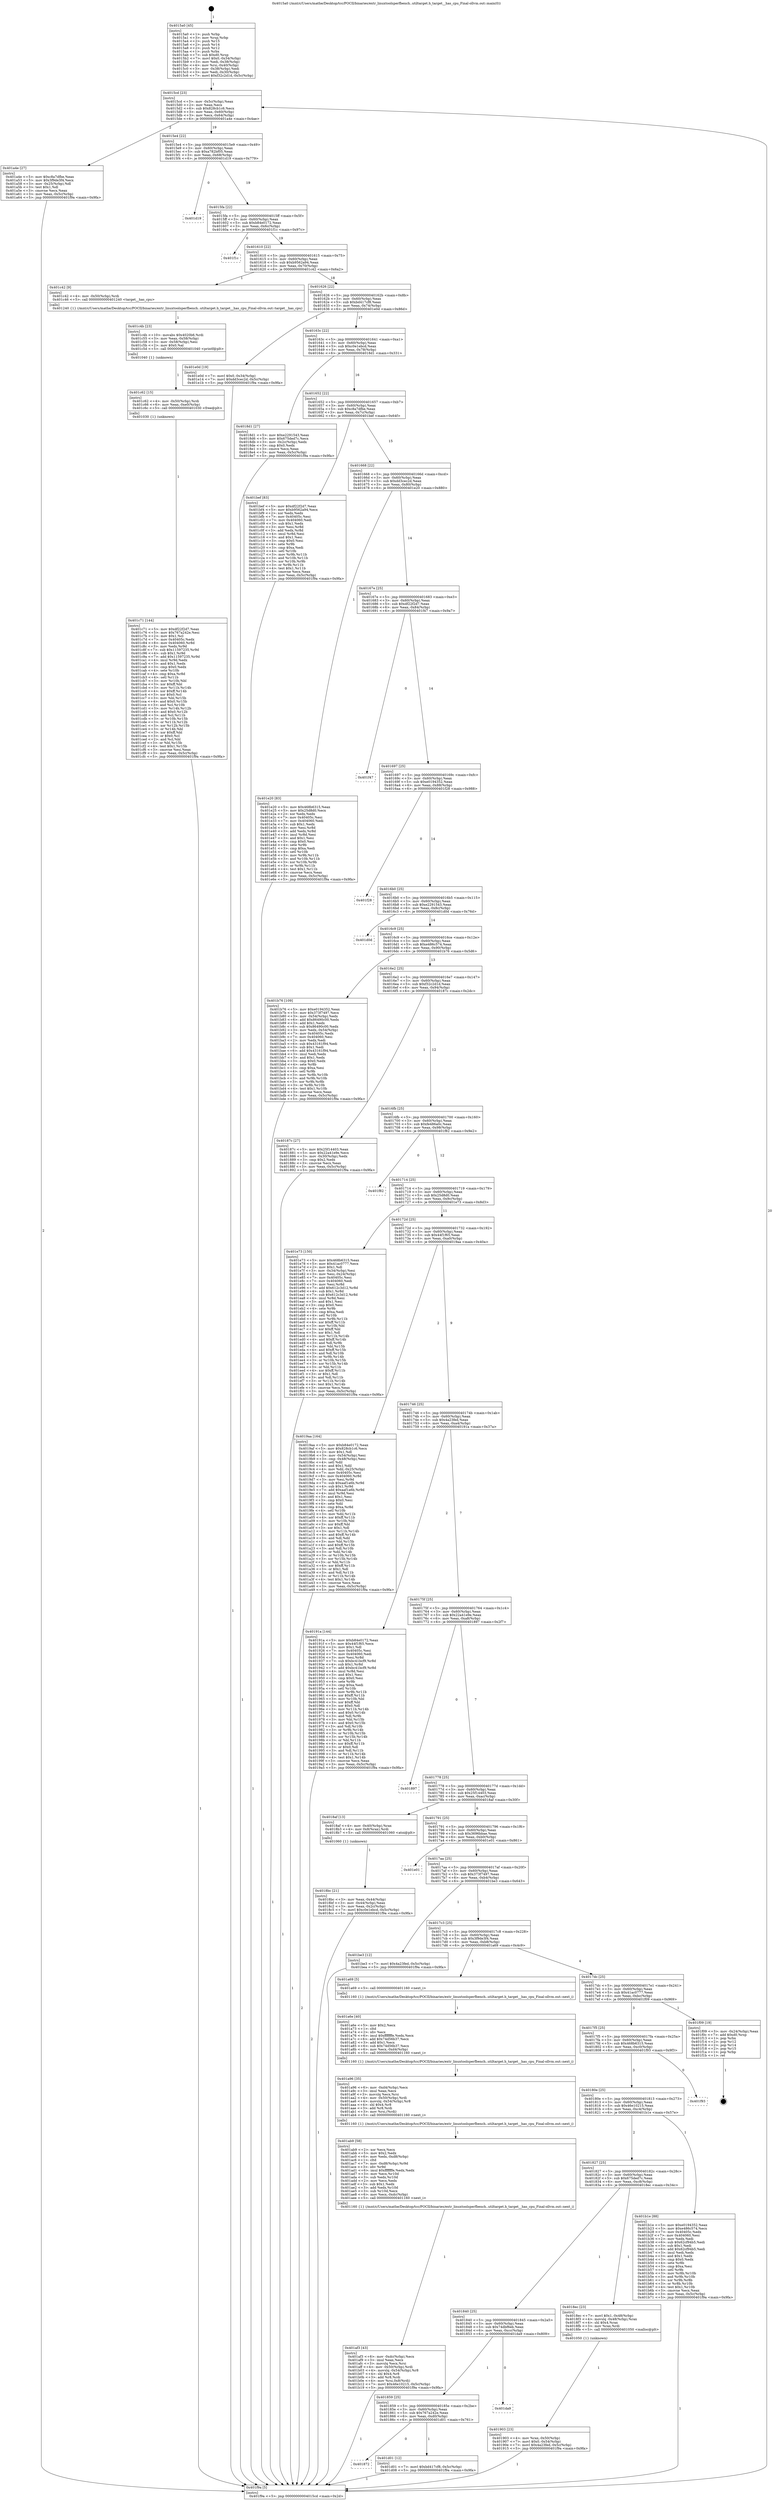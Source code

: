 digraph "0x4015a0" {
  label = "0x4015a0 (/mnt/c/Users/mathe/Desktop/tcc/POCII/binaries/extr_linuxtoolsperfbench..utiltarget.h_target__has_cpu_Final-ollvm.out::main(0))"
  labelloc = "t"
  node[shape=record]

  Entry [label="",width=0.3,height=0.3,shape=circle,fillcolor=black,style=filled]
  "0x4015cd" [label="{
     0x4015cd [23]\l
     | [instrs]\l
     &nbsp;&nbsp;0x4015cd \<+3\>: mov -0x5c(%rbp),%eax\l
     &nbsp;&nbsp;0x4015d0 \<+2\>: mov %eax,%ecx\l
     &nbsp;&nbsp;0x4015d2 \<+6\>: sub $0x828cb1c6,%ecx\l
     &nbsp;&nbsp;0x4015d8 \<+3\>: mov %eax,-0x60(%rbp)\l
     &nbsp;&nbsp;0x4015db \<+3\>: mov %ecx,-0x64(%rbp)\l
     &nbsp;&nbsp;0x4015de \<+6\>: je 0000000000401a4e \<main+0x4ae\>\l
  }"]
  "0x401a4e" [label="{
     0x401a4e [27]\l
     | [instrs]\l
     &nbsp;&nbsp;0x401a4e \<+5\>: mov $0xc8a7dfbe,%eax\l
     &nbsp;&nbsp;0x401a53 \<+5\>: mov $0x3f9de3f4,%ecx\l
     &nbsp;&nbsp;0x401a58 \<+3\>: mov -0x25(%rbp),%dl\l
     &nbsp;&nbsp;0x401a5b \<+3\>: test $0x1,%dl\l
     &nbsp;&nbsp;0x401a5e \<+3\>: cmovne %ecx,%eax\l
     &nbsp;&nbsp;0x401a61 \<+3\>: mov %eax,-0x5c(%rbp)\l
     &nbsp;&nbsp;0x401a64 \<+5\>: jmp 0000000000401f9a \<main+0x9fa\>\l
  }"]
  "0x4015e4" [label="{
     0x4015e4 [22]\l
     | [instrs]\l
     &nbsp;&nbsp;0x4015e4 \<+5\>: jmp 00000000004015e9 \<main+0x49\>\l
     &nbsp;&nbsp;0x4015e9 \<+3\>: mov -0x60(%rbp),%eax\l
     &nbsp;&nbsp;0x4015ec \<+5\>: sub $0xa782bf05,%eax\l
     &nbsp;&nbsp;0x4015f1 \<+3\>: mov %eax,-0x68(%rbp)\l
     &nbsp;&nbsp;0x4015f4 \<+6\>: je 0000000000401d19 \<main+0x779\>\l
  }"]
  Exit [label="",width=0.3,height=0.3,shape=circle,fillcolor=black,style=filled,peripheries=2]
  "0x401d19" [label="{
     0x401d19\l
  }", style=dashed]
  "0x4015fa" [label="{
     0x4015fa [22]\l
     | [instrs]\l
     &nbsp;&nbsp;0x4015fa \<+5\>: jmp 00000000004015ff \<main+0x5f\>\l
     &nbsp;&nbsp;0x4015ff \<+3\>: mov -0x60(%rbp),%eax\l
     &nbsp;&nbsp;0x401602 \<+5\>: sub $0xb84e0172,%eax\l
     &nbsp;&nbsp;0x401607 \<+3\>: mov %eax,-0x6c(%rbp)\l
     &nbsp;&nbsp;0x40160a \<+6\>: je 0000000000401f1c \<main+0x97c\>\l
  }"]
  "0x401872" [label="{
     0x401872\l
  }", style=dashed]
  "0x401f1c" [label="{
     0x401f1c\l
  }", style=dashed]
  "0x401610" [label="{
     0x401610 [22]\l
     | [instrs]\l
     &nbsp;&nbsp;0x401610 \<+5\>: jmp 0000000000401615 \<main+0x75\>\l
     &nbsp;&nbsp;0x401615 \<+3\>: mov -0x60(%rbp),%eax\l
     &nbsp;&nbsp;0x401618 \<+5\>: sub $0xb9562a94,%eax\l
     &nbsp;&nbsp;0x40161d \<+3\>: mov %eax,-0x70(%rbp)\l
     &nbsp;&nbsp;0x401620 \<+6\>: je 0000000000401c42 \<main+0x6a2\>\l
  }"]
  "0x401d01" [label="{
     0x401d01 [12]\l
     | [instrs]\l
     &nbsp;&nbsp;0x401d01 \<+7\>: movl $0xbd417cf8,-0x5c(%rbp)\l
     &nbsp;&nbsp;0x401d08 \<+5\>: jmp 0000000000401f9a \<main+0x9fa\>\l
  }"]
  "0x401c42" [label="{
     0x401c42 [9]\l
     | [instrs]\l
     &nbsp;&nbsp;0x401c42 \<+4\>: mov -0x50(%rbp),%rdi\l
     &nbsp;&nbsp;0x401c46 \<+5\>: call 0000000000401240 \<target__has_cpu\>\l
     | [calls]\l
     &nbsp;&nbsp;0x401240 \{1\} (/mnt/c/Users/mathe/Desktop/tcc/POCII/binaries/extr_linuxtoolsperfbench..utiltarget.h_target__has_cpu_Final-ollvm.out::target__has_cpu)\l
  }"]
  "0x401626" [label="{
     0x401626 [22]\l
     | [instrs]\l
     &nbsp;&nbsp;0x401626 \<+5\>: jmp 000000000040162b \<main+0x8b\>\l
     &nbsp;&nbsp;0x40162b \<+3\>: mov -0x60(%rbp),%eax\l
     &nbsp;&nbsp;0x40162e \<+5\>: sub $0xbd417cf8,%eax\l
     &nbsp;&nbsp;0x401633 \<+3\>: mov %eax,-0x74(%rbp)\l
     &nbsp;&nbsp;0x401636 \<+6\>: je 0000000000401e0d \<main+0x86d\>\l
  }"]
  "0x401859" [label="{
     0x401859 [25]\l
     | [instrs]\l
     &nbsp;&nbsp;0x401859 \<+5\>: jmp 000000000040185e \<main+0x2be\>\l
     &nbsp;&nbsp;0x40185e \<+3\>: mov -0x60(%rbp),%eax\l
     &nbsp;&nbsp;0x401861 \<+5\>: sub $0x767a242e,%eax\l
     &nbsp;&nbsp;0x401866 \<+6\>: mov %eax,-0xd0(%rbp)\l
     &nbsp;&nbsp;0x40186c \<+6\>: je 0000000000401d01 \<main+0x761\>\l
  }"]
  "0x401e0d" [label="{
     0x401e0d [19]\l
     | [instrs]\l
     &nbsp;&nbsp;0x401e0d \<+7\>: movl $0x0,-0x34(%rbp)\l
     &nbsp;&nbsp;0x401e14 \<+7\>: movl $0xdd3cec2d,-0x5c(%rbp)\l
     &nbsp;&nbsp;0x401e1b \<+5\>: jmp 0000000000401f9a \<main+0x9fa\>\l
  }"]
  "0x40163c" [label="{
     0x40163c [22]\l
     | [instrs]\l
     &nbsp;&nbsp;0x40163c \<+5\>: jmp 0000000000401641 \<main+0xa1\>\l
     &nbsp;&nbsp;0x401641 \<+3\>: mov -0x60(%rbp),%eax\l
     &nbsp;&nbsp;0x401644 \<+5\>: sub $0xc0e1ebcd,%eax\l
     &nbsp;&nbsp;0x401649 \<+3\>: mov %eax,-0x78(%rbp)\l
     &nbsp;&nbsp;0x40164c \<+6\>: je 00000000004018d1 \<main+0x331\>\l
  }"]
  "0x401da9" [label="{
     0x401da9\l
  }", style=dashed]
  "0x4018d1" [label="{
     0x4018d1 [27]\l
     | [instrs]\l
     &nbsp;&nbsp;0x4018d1 \<+5\>: mov $0xe2291543,%eax\l
     &nbsp;&nbsp;0x4018d6 \<+5\>: mov $0x675ded7c,%ecx\l
     &nbsp;&nbsp;0x4018db \<+3\>: mov -0x2c(%rbp),%edx\l
     &nbsp;&nbsp;0x4018de \<+3\>: cmp $0x0,%edx\l
     &nbsp;&nbsp;0x4018e1 \<+3\>: cmove %ecx,%eax\l
     &nbsp;&nbsp;0x4018e4 \<+3\>: mov %eax,-0x5c(%rbp)\l
     &nbsp;&nbsp;0x4018e7 \<+5\>: jmp 0000000000401f9a \<main+0x9fa\>\l
  }"]
  "0x401652" [label="{
     0x401652 [22]\l
     | [instrs]\l
     &nbsp;&nbsp;0x401652 \<+5\>: jmp 0000000000401657 \<main+0xb7\>\l
     &nbsp;&nbsp;0x401657 \<+3\>: mov -0x60(%rbp),%eax\l
     &nbsp;&nbsp;0x40165a \<+5\>: sub $0xc8a7dfbe,%eax\l
     &nbsp;&nbsp;0x40165f \<+3\>: mov %eax,-0x7c(%rbp)\l
     &nbsp;&nbsp;0x401662 \<+6\>: je 0000000000401bef \<main+0x64f\>\l
  }"]
  "0x401c71" [label="{
     0x401c71 [144]\l
     | [instrs]\l
     &nbsp;&nbsp;0x401c71 \<+5\>: mov $0xdf22f2d7,%eax\l
     &nbsp;&nbsp;0x401c76 \<+5\>: mov $0x767a242e,%esi\l
     &nbsp;&nbsp;0x401c7b \<+2\>: mov $0x1,%cl\l
     &nbsp;&nbsp;0x401c7d \<+7\>: mov 0x40405c,%edx\l
     &nbsp;&nbsp;0x401c84 \<+8\>: mov 0x404060,%r8d\l
     &nbsp;&nbsp;0x401c8c \<+3\>: mov %edx,%r9d\l
     &nbsp;&nbsp;0x401c8f \<+7\>: sub $0x11597235,%r9d\l
     &nbsp;&nbsp;0x401c96 \<+4\>: sub $0x1,%r9d\l
     &nbsp;&nbsp;0x401c9a \<+7\>: add $0x11597235,%r9d\l
     &nbsp;&nbsp;0x401ca1 \<+4\>: imul %r9d,%edx\l
     &nbsp;&nbsp;0x401ca5 \<+3\>: and $0x1,%edx\l
     &nbsp;&nbsp;0x401ca8 \<+3\>: cmp $0x0,%edx\l
     &nbsp;&nbsp;0x401cab \<+4\>: sete %r10b\l
     &nbsp;&nbsp;0x401caf \<+4\>: cmp $0xa,%r8d\l
     &nbsp;&nbsp;0x401cb3 \<+4\>: setl %r11b\l
     &nbsp;&nbsp;0x401cb7 \<+3\>: mov %r10b,%bl\l
     &nbsp;&nbsp;0x401cba \<+3\>: xor $0xff,%bl\l
     &nbsp;&nbsp;0x401cbd \<+3\>: mov %r11b,%r14b\l
     &nbsp;&nbsp;0x401cc0 \<+4\>: xor $0xff,%r14b\l
     &nbsp;&nbsp;0x401cc4 \<+3\>: xor $0x0,%cl\l
     &nbsp;&nbsp;0x401cc7 \<+3\>: mov %bl,%r15b\l
     &nbsp;&nbsp;0x401cca \<+4\>: and $0x0,%r15b\l
     &nbsp;&nbsp;0x401cce \<+3\>: and %cl,%r10b\l
     &nbsp;&nbsp;0x401cd1 \<+3\>: mov %r14b,%r12b\l
     &nbsp;&nbsp;0x401cd4 \<+4\>: and $0x0,%r12b\l
     &nbsp;&nbsp;0x401cd8 \<+3\>: and %cl,%r11b\l
     &nbsp;&nbsp;0x401cdb \<+3\>: or %r10b,%r15b\l
     &nbsp;&nbsp;0x401cde \<+3\>: or %r11b,%r12b\l
     &nbsp;&nbsp;0x401ce1 \<+3\>: xor %r12b,%r15b\l
     &nbsp;&nbsp;0x401ce4 \<+3\>: or %r14b,%bl\l
     &nbsp;&nbsp;0x401ce7 \<+3\>: xor $0xff,%bl\l
     &nbsp;&nbsp;0x401cea \<+3\>: or $0x0,%cl\l
     &nbsp;&nbsp;0x401ced \<+2\>: and %cl,%bl\l
     &nbsp;&nbsp;0x401cef \<+3\>: or %bl,%r15b\l
     &nbsp;&nbsp;0x401cf2 \<+4\>: test $0x1,%r15b\l
     &nbsp;&nbsp;0x401cf6 \<+3\>: cmovne %esi,%eax\l
     &nbsp;&nbsp;0x401cf9 \<+3\>: mov %eax,-0x5c(%rbp)\l
     &nbsp;&nbsp;0x401cfc \<+5\>: jmp 0000000000401f9a \<main+0x9fa\>\l
  }"]
  "0x401bef" [label="{
     0x401bef [83]\l
     | [instrs]\l
     &nbsp;&nbsp;0x401bef \<+5\>: mov $0xdf22f2d7,%eax\l
     &nbsp;&nbsp;0x401bf4 \<+5\>: mov $0xb9562a94,%ecx\l
     &nbsp;&nbsp;0x401bf9 \<+2\>: xor %edx,%edx\l
     &nbsp;&nbsp;0x401bfb \<+7\>: mov 0x40405c,%esi\l
     &nbsp;&nbsp;0x401c02 \<+7\>: mov 0x404060,%edi\l
     &nbsp;&nbsp;0x401c09 \<+3\>: sub $0x1,%edx\l
     &nbsp;&nbsp;0x401c0c \<+3\>: mov %esi,%r8d\l
     &nbsp;&nbsp;0x401c0f \<+3\>: add %edx,%r8d\l
     &nbsp;&nbsp;0x401c12 \<+4\>: imul %r8d,%esi\l
     &nbsp;&nbsp;0x401c16 \<+3\>: and $0x1,%esi\l
     &nbsp;&nbsp;0x401c19 \<+3\>: cmp $0x0,%esi\l
     &nbsp;&nbsp;0x401c1c \<+4\>: sete %r9b\l
     &nbsp;&nbsp;0x401c20 \<+3\>: cmp $0xa,%edi\l
     &nbsp;&nbsp;0x401c23 \<+4\>: setl %r10b\l
     &nbsp;&nbsp;0x401c27 \<+3\>: mov %r9b,%r11b\l
     &nbsp;&nbsp;0x401c2a \<+3\>: and %r10b,%r11b\l
     &nbsp;&nbsp;0x401c2d \<+3\>: xor %r10b,%r9b\l
     &nbsp;&nbsp;0x401c30 \<+3\>: or %r9b,%r11b\l
     &nbsp;&nbsp;0x401c33 \<+4\>: test $0x1,%r11b\l
     &nbsp;&nbsp;0x401c37 \<+3\>: cmovne %ecx,%eax\l
     &nbsp;&nbsp;0x401c3a \<+3\>: mov %eax,-0x5c(%rbp)\l
     &nbsp;&nbsp;0x401c3d \<+5\>: jmp 0000000000401f9a \<main+0x9fa\>\l
  }"]
  "0x401668" [label="{
     0x401668 [22]\l
     | [instrs]\l
     &nbsp;&nbsp;0x401668 \<+5\>: jmp 000000000040166d \<main+0xcd\>\l
     &nbsp;&nbsp;0x40166d \<+3\>: mov -0x60(%rbp),%eax\l
     &nbsp;&nbsp;0x401670 \<+5\>: sub $0xdd3cec2d,%eax\l
     &nbsp;&nbsp;0x401675 \<+3\>: mov %eax,-0x80(%rbp)\l
     &nbsp;&nbsp;0x401678 \<+6\>: je 0000000000401e20 \<main+0x880\>\l
  }"]
  "0x401c62" [label="{
     0x401c62 [15]\l
     | [instrs]\l
     &nbsp;&nbsp;0x401c62 \<+4\>: mov -0x50(%rbp),%rdi\l
     &nbsp;&nbsp;0x401c66 \<+6\>: mov %eax,-0xe0(%rbp)\l
     &nbsp;&nbsp;0x401c6c \<+5\>: call 0000000000401030 \<free@plt\>\l
     | [calls]\l
     &nbsp;&nbsp;0x401030 \{1\} (unknown)\l
  }"]
  "0x401e20" [label="{
     0x401e20 [83]\l
     | [instrs]\l
     &nbsp;&nbsp;0x401e20 \<+5\>: mov $0x468b6315,%eax\l
     &nbsp;&nbsp;0x401e25 \<+5\>: mov $0x25d8d0,%ecx\l
     &nbsp;&nbsp;0x401e2a \<+2\>: xor %edx,%edx\l
     &nbsp;&nbsp;0x401e2c \<+7\>: mov 0x40405c,%esi\l
     &nbsp;&nbsp;0x401e33 \<+7\>: mov 0x404060,%edi\l
     &nbsp;&nbsp;0x401e3a \<+3\>: sub $0x1,%edx\l
     &nbsp;&nbsp;0x401e3d \<+3\>: mov %esi,%r8d\l
     &nbsp;&nbsp;0x401e40 \<+3\>: add %edx,%r8d\l
     &nbsp;&nbsp;0x401e43 \<+4\>: imul %r8d,%esi\l
     &nbsp;&nbsp;0x401e47 \<+3\>: and $0x1,%esi\l
     &nbsp;&nbsp;0x401e4a \<+3\>: cmp $0x0,%esi\l
     &nbsp;&nbsp;0x401e4d \<+4\>: sete %r9b\l
     &nbsp;&nbsp;0x401e51 \<+3\>: cmp $0xa,%edi\l
     &nbsp;&nbsp;0x401e54 \<+4\>: setl %r10b\l
     &nbsp;&nbsp;0x401e58 \<+3\>: mov %r9b,%r11b\l
     &nbsp;&nbsp;0x401e5b \<+3\>: and %r10b,%r11b\l
     &nbsp;&nbsp;0x401e5e \<+3\>: xor %r10b,%r9b\l
     &nbsp;&nbsp;0x401e61 \<+3\>: or %r9b,%r11b\l
     &nbsp;&nbsp;0x401e64 \<+4\>: test $0x1,%r11b\l
     &nbsp;&nbsp;0x401e68 \<+3\>: cmovne %ecx,%eax\l
     &nbsp;&nbsp;0x401e6b \<+3\>: mov %eax,-0x5c(%rbp)\l
     &nbsp;&nbsp;0x401e6e \<+5\>: jmp 0000000000401f9a \<main+0x9fa\>\l
  }"]
  "0x40167e" [label="{
     0x40167e [25]\l
     | [instrs]\l
     &nbsp;&nbsp;0x40167e \<+5\>: jmp 0000000000401683 \<main+0xe3\>\l
     &nbsp;&nbsp;0x401683 \<+3\>: mov -0x60(%rbp),%eax\l
     &nbsp;&nbsp;0x401686 \<+5\>: sub $0xdf22f2d7,%eax\l
     &nbsp;&nbsp;0x40168b \<+6\>: mov %eax,-0x84(%rbp)\l
     &nbsp;&nbsp;0x401691 \<+6\>: je 0000000000401f47 \<main+0x9a7\>\l
  }"]
  "0x401c4b" [label="{
     0x401c4b [23]\l
     | [instrs]\l
     &nbsp;&nbsp;0x401c4b \<+10\>: movabs $0x4020b6,%rdi\l
     &nbsp;&nbsp;0x401c55 \<+3\>: mov %eax,-0x58(%rbp)\l
     &nbsp;&nbsp;0x401c58 \<+3\>: mov -0x58(%rbp),%esi\l
     &nbsp;&nbsp;0x401c5b \<+2\>: mov $0x0,%al\l
     &nbsp;&nbsp;0x401c5d \<+5\>: call 0000000000401040 \<printf@plt\>\l
     | [calls]\l
     &nbsp;&nbsp;0x401040 \{1\} (unknown)\l
  }"]
  "0x401f47" [label="{
     0x401f47\l
  }", style=dashed]
  "0x401697" [label="{
     0x401697 [25]\l
     | [instrs]\l
     &nbsp;&nbsp;0x401697 \<+5\>: jmp 000000000040169c \<main+0xfc\>\l
     &nbsp;&nbsp;0x40169c \<+3\>: mov -0x60(%rbp),%eax\l
     &nbsp;&nbsp;0x40169f \<+5\>: sub $0xe0194352,%eax\l
     &nbsp;&nbsp;0x4016a4 \<+6\>: mov %eax,-0x88(%rbp)\l
     &nbsp;&nbsp;0x4016aa \<+6\>: je 0000000000401f28 \<main+0x988\>\l
  }"]
  "0x401af3" [label="{
     0x401af3 [43]\l
     | [instrs]\l
     &nbsp;&nbsp;0x401af3 \<+6\>: mov -0xdc(%rbp),%ecx\l
     &nbsp;&nbsp;0x401af9 \<+3\>: imul %eax,%ecx\l
     &nbsp;&nbsp;0x401afc \<+3\>: movslq %ecx,%rsi\l
     &nbsp;&nbsp;0x401aff \<+4\>: mov -0x50(%rbp),%rdi\l
     &nbsp;&nbsp;0x401b03 \<+4\>: movslq -0x54(%rbp),%r8\l
     &nbsp;&nbsp;0x401b07 \<+4\>: shl $0x4,%r8\l
     &nbsp;&nbsp;0x401b0b \<+3\>: add %r8,%rdi\l
     &nbsp;&nbsp;0x401b0e \<+4\>: mov %rsi,0x8(%rdi)\l
     &nbsp;&nbsp;0x401b12 \<+7\>: movl $0x46e10215,-0x5c(%rbp)\l
     &nbsp;&nbsp;0x401b19 \<+5\>: jmp 0000000000401f9a \<main+0x9fa\>\l
  }"]
  "0x401f28" [label="{
     0x401f28\l
  }", style=dashed]
  "0x4016b0" [label="{
     0x4016b0 [25]\l
     | [instrs]\l
     &nbsp;&nbsp;0x4016b0 \<+5\>: jmp 00000000004016b5 \<main+0x115\>\l
     &nbsp;&nbsp;0x4016b5 \<+3\>: mov -0x60(%rbp),%eax\l
     &nbsp;&nbsp;0x4016b8 \<+5\>: sub $0xe2291543,%eax\l
     &nbsp;&nbsp;0x4016bd \<+6\>: mov %eax,-0x8c(%rbp)\l
     &nbsp;&nbsp;0x4016c3 \<+6\>: je 0000000000401d0d \<main+0x76d\>\l
  }"]
  "0x401ab9" [label="{
     0x401ab9 [58]\l
     | [instrs]\l
     &nbsp;&nbsp;0x401ab9 \<+2\>: xor %ecx,%ecx\l
     &nbsp;&nbsp;0x401abb \<+5\>: mov $0x2,%edx\l
     &nbsp;&nbsp;0x401ac0 \<+6\>: mov %edx,-0xd8(%rbp)\l
     &nbsp;&nbsp;0x401ac6 \<+1\>: cltd\l
     &nbsp;&nbsp;0x401ac7 \<+7\>: mov -0xd8(%rbp),%r9d\l
     &nbsp;&nbsp;0x401ace \<+3\>: idiv %r9d\l
     &nbsp;&nbsp;0x401ad1 \<+6\>: imul $0xfffffffe,%edx,%edx\l
     &nbsp;&nbsp;0x401ad7 \<+3\>: mov %ecx,%r10d\l
     &nbsp;&nbsp;0x401ada \<+3\>: sub %edx,%r10d\l
     &nbsp;&nbsp;0x401add \<+2\>: mov %ecx,%edx\l
     &nbsp;&nbsp;0x401adf \<+3\>: sub $0x1,%edx\l
     &nbsp;&nbsp;0x401ae2 \<+3\>: add %edx,%r10d\l
     &nbsp;&nbsp;0x401ae5 \<+3\>: sub %r10d,%ecx\l
     &nbsp;&nbsp;0x401ae8 \<+6\>: mov %ecx,-0xdc(%rbp)\l
     &nbsp;&nbsp;0x401aee \<+5\>: call 0000000000401160 \<next_i\>\l
     | [calls]\l
     &nbsp;&nbsp;0x401160 \{1\} (/mnt/c/Users/mathe/Desktop/tcc/POCII/binaries/extr_linuxtoolsperfbench..utiltarget.h_target__has_cpu_Final-ollvm.out::next_i)\l
  }"]
  "0x401d0d" [label="{
     0x401d0d\l
  }", style=dashed]
  "0x4016c9" [label="{
     0x4016c9 [25]\l
     | [instrs]\l
     &nbsp;&nbsp;0x4016c9 \<+5\>: jmp 00000000004016ce \<main+0x12e\>\l
     &nbsp;&nbsp;0x4016ce \<+3\>: mov -0x60(%rbp),%eax\l
     &nbsp;&nbsp;0x4016d1 \<+5\>: sub $0xe486c574,%eax\l
     &nbsp;&nbsp;0x4016d6 \<+6\>: mov %eax,-0x90(%rbp)\l
     &nbsp;&nbsp;0x4016dc \<+6\>: je 0000000000401b76 \<main+0x5d6\>\l
  }"]
  "0x401a96" [label="{
     0x401a96 [35]\l
     | [instrs]\l
     &nbsp;&nbsp;0x401a96 \<+6\>: mov -0xd4(%rbp),%ecx\l
     &nbsp;&nbsp;0x401a9c \<+3\>: imul %eax,%ecx\l
     &nbsp;&nbsp;0x401a9f \<+3\>: movslq %ecx,%rsi\l
     &nbsp;&nbsp;0x401aa2 \<+4\>: mov -0x50(%rbp),%rdi\l
     &nbsp;&nbsp;0x401aa6 \<+4\>: movslq -0x54(%rbp),%r8\l
     &nbsp;&nbsp;0x401aaa \<+4\>: shl $0x4,%r8\l
     &nbsp;&nbsp;0x401aae \<+3\>: add %r8,%rdi\l
     &nbsp;&nbsp;0x401ab1 \<+3\>: mov %rsi,(%rdi)\l
     &nbsp;&nbsp;0x401ab4 \<+5\>: call 0000000000401160 \<next_i\>\l
     | [calls]\l
     &nbsp;&nbsp;0x401160 \{1\} (/mnt/c/Users/mathe/Desktop/tcc/POCII/binaries/extr_linuxtoolsperfbench..utiltarget.h_target__has_cpu_Final-ollvm.out::next_i)\l
  }"]
  "0x401b76" [label="{
     0x401b76 [109]\l
     | [instrs]\l
     &nbsp;&nbsp;0x401b76 \<+5\>: mov $0xe0194352,%eax\l
     &nbsp;&nbsp;0x401b7b \<+5\>: mov $0x373f7497,%ecx\l
     &nbsp;&nbsp;0x401b80 \<+3\>: mov -0x54(%rbp),%edx\l
     &nbsp;&nbsp;0x401b83 \<+6\>: add $0x86490c00,%edx\l
     &nbsp;&nbsp;0x401b89 \<+3\>: add $0x1,%edx\l
     &nbsp;&nbsp;0x401b8c \<+6\>: sub $0x86490c00,%edx\l
     &nbsp;&nbsp;0x401b92 \<+3\>: mov %edx,-0x54(%rbp)\l
     &nbsp;&nbsp;0x401b95 \<+7\>: mov 0x40405c,%edx\l
     &nbsp;&nbsp;0x401b9c \<+7\>: mov 0x404060,%esi\l
     &nbsp;&nbsp;0x401ba3 \<+2\>: mov %edx,%edi\l
     &nbsp;&nbsp;0x401ba5 \<+6\>: sub $0x43161f94,%edi\l
     &nbsp;&nbsp;0x401bab \<+3\>: sub $0x1,%edi\l
     &nbsp;&nbsp;0x401bae \<+6\>: add $0x43161f94,%edi\l
     &nbsp;&nbsp;0x401bb4 \<+3\>: imul %edi,%edx\l
     &nbsp;&nbsp;0x401bb7 \<+3\>: and $0x1,%edx\l
     &nbsp;&nbsp;0x401bba \<+3\>: cmp $0x0,%edx\l
     &nbsp;&nbsp;0x401bbd \<+4\>: sete %r8b\l
     &nbsp;&nbsp;0x401bc1 \<+3\>: cmp $0xa,%esi\l
     &nbsp;&nbsp;0x401bc4 \<+4\>: setl %r9b\l
     &nbsp;&nbsp;0x401bc8 \<+3\>: mov %r8b,%r10b\l
     &nbsp;&nbsp;0x401bcb \<+3\>: and %r9b,%r10b\l
     &nbsp;&nbsp;0x401bce \<+3\>: xor %r9b,%r8b\l
     &nbsp;&nbsp;0x401bd1 \<+3\>: or %r8b,%r10b\l
     &nbsp;&nbsp;0x401bd4 \<+4\>: test $0x1,%r10b\l
     &nbsp;&nbsp;0x401bd8 \<+3\>: cmovne %ecx,%eax\l
     &nbsp;&nbsp;0x401bdb \<+3\>: mov %eax,-0x5c(%rbp)\l
     &nbsp;&nbsp;0x401bde \<+5\>: jmp 0000000000401f9a \<main+0x9fa\>\l
  }"]
  "0x4016e2" [label="{
     0x4016e2 [25]\l
     | [instrs]\l
     &nbsp;&nbsp;0x4016e2 \<+5\>: jmp 00000000004016e7 \<main+0x147\>\l
     &nbsp;&nbsp;0x4016e7 \<+3\>: mov -0x60(%rbp),%eax\l
     &nbsp;&nbsp;0x4016ea \<+5\>: sub $0xf32c2d1d,%eax\l
     &nbsp;&nbsp;0x4016ef \<+6\>: mov %eax,-0x94(%rbp)\l
     &nbsp;&nbsp;0x4016f5 \<+6\>: je 000000000040187c \<main+0x2dc\>\l
  }"]
  "0x401a6e" [label="{
     0x401a6e [40]\l
     | [instrs]\l
     &nbsp;&nbsp;0x401a6e \<+5\>: mov $0x2,%ecx\l
     &nbsp;&nbsp;0x401a73 \<+1\>: cltd\l
     &nbsp;&nbsp;0x401a74 \<+2\>: idiv %ecx\l
     &nbsp;&nbsp;0x401a76 \<+6\>: imul $0xfffffffe,%edx,%ecx\l
     &nbsp;&nbsp;0x401a7c \<+6\>: add $0x74d56b37,%ecx\l
     &nbsp;&nbsp;0x401a82 \<+3\>: add $0x1,%ecx\l
     &nbsp;&nbsp;0x401a85 \<+6\>: sub $0x74d56b37,%ecx\l
     &nbsp;&nbsp;0x401a8b \<+6\>: mov %ecx,-0xd4(%rbp)\l
     &nbsp;&nbsp;0x401a91 \<+5\>: call 0000000000401160 \<next_i\>\l
     | [calls]\l
     &nbsp;&nbsp;0x401160 \{1\} (/mnt/c/Users/mathe/Desktop/tcc/POCII/binaries/extr_linuxtoolsperfbench..utiltarget.h_target__has_cpu_Final-ollvm.out::next_i)\l
  }"]
  "0x40187c" [label="{
     0x40187c [27]\l
     | [instrs]\l
     &nbsp;&nbsp;0x40187c \<+5\>: mov $0x25f14403,%eax\l
     &nbsp;&nbsp;0x401881 \<+5\>: mov $0x22a41e9e,%ecx\l
     &nbsp;&nbsp;0x401886 \<+3\>: mov -0x30(%rbp),%edx\l
     &nbsp;&nbsp;0x401889 \<+3\>: cmp $0x2,%edx\l
     &nbsp;&nbsp;0x40188c \<+3\>: cmovne %ecx,%eax\l
     &nbsp;&nbsp;0x40188f \<+3\>: mov %eax,-0x5c(%rbp)\l
     &nbsp;&nbsp;0x401892 \<+5\>: jmp 0000000000401f9a \<main+0x9fa\>\l
  }"]
  "0x4016fb" [label="{
     0x4016fb [25]\l
     | [instrs]\l
     &nbsp;&nbsp;0x4016fb \<+5\>: jmp 0000000000401700 \<main+0x160\>\l
     &nbsp;&nbsp;0x401700 \<+3\>: mov -0x60(%rbp),%eax\l
     &nbsp;&nbsp;0x401703 \<+5\>: sub $0xfe486a0c,%eax\l
     &nbsp;&nbsp;0x401708 \<+6\>: mov %eax,-0x98(%rbp)\l
     &nbsp;&nbsp;0x40170e \<+6\>: je 0000000000401f82 \<main+0x9e2\>\l
  }"]
  "0x401f9a" [label="{
     0x401f9a [5]\l
     | [instrs]\l
     &nbsp;&nbsp;0x401f9a \<+5\>: jmp 00000000004015cd \<main+0x2d\>\l
  }"]
  "0x4015a0" [label="{
     0x4015a0 [45]\l
     | [instrs]\l
     &nbsp;&nbsp;0x4015a0 \<+1\>: push %rbp\l
     &nbsp;&nbsp;0x4015a1 \<+3\>: mov %rsp,%rbp\l
     &nbsp;&nbsp;0x4015a4 \<+2\>: push %r15\l
     &nbsp;&nbsp;0x4015a6 \<+2\>: push %r14\l
     &nbsp;&nbsp;0x4015a8 \<+2\>: push %r12\l
     &nbsp;&nbsp;0x4015aa \<+1\>: push %rbx\l
     &nbsp;&nbsp;0x4015ab \<+7\>: sub $0xd0,%rsp\l
     &nbsp;&nbsp;0x4015b2 \<+7\>: movl $0x0,-0x34(%rbp)\l
     &nbsp;&nbsp;0x4015b9 \<+3\>: mov %edi,-0x38(%rbp)\l
     &nbsp;&nbsp;0x4015bc \<+4\>: mov %rsi,-0x40(%rbp)\l
     &nbsp;&nbsp;0x4015c0 \<+3\>: mov -0x38(%rbp),%edi\l
     &nbsp;&nbsp;0x4015c3 \<+3\>: mov %edi,-0x30(%rbp)\l
     &nbsp;&nbsp;0x4015c6 \<+7\>: movl $0xf32c2d1d,-0x5c(%rbp)\l
  }"]
  "0x401903" [label="{
     0x401903 [23]\l
     | [instrs]\l
     &nbsp;&nbsp;0x401903 \<+4\>: mov %rax,-0x50(%rbp)\l
     &nbsp;&nbsp;0x401907 \<+7\>: movl $0x0,-0x54(%rbp)\l
     &nbsp;&nbsp;0x40190e \<+7\>: movl $0x4a23fed,-0x5c(%rbp)\l
     &nbsp;&nbsp;0x401915 \<+5\>: jmp 0000000000401f9a \<main+0x9fa\>\l
  }"]
  "0x401f82" [label="{
     0x401f82\l
  }", style=dashed]
  "0x401714" [label="{
     0x401714 [25]\l
     | [instrs]\l
     &nbsp;&nbsp;0x401714 \<+5\>: jmp 0000000000401719 \<main+0x179\>\l
     &nbsp;&nbsp;0x401719 \<+3\>: mov -0x60(%rbp),%eax\l
     &nbsp;&nbsp;0x40171c \<+5\>: sub $0x25d8d0,%eax\l
     &nbsp;&nbsp;0x401721 \<+6\>: mov %eax,-0x9c(%rbp)\l
     &nbsp;&nbsp;0x401727 \<+6\>: je 0000000000401e73 \<main+0x8d3\>\l
  }"]
  "0x401840" [label="{
     0x401840 [25]\l
     | [instrs]\l
     &nbsp;&nbsp;0x401840 \<+5\>: jmp 0000000000401845 \<main+0x2a5\>\l
     &nbsp;&nbsp;0x401845 \<+3\>: mov -0x60(%rbp),%eax\l
     &nbsp;&nbsp;0x401848 \<+5\>: sub $0x74dbf6eb,%eax\l
     &nbsp;&nbsp;0x40184d \<+6\>: mov %eax,-0xcc(%rbp)\l
     &nbsp;&nbsp;0x401853 \<+6\>: je 0000000000401da9 \<main+0x809\>\l
  }"]
  "0x401e73" [label="{
     0x401e73 [150]\l
     | [instrs]\l
     &nbsp;&nbsp;0x401e73 \<+5\>: mov $0x468b6315,%eax\l
     &nbsp;&nbsp;0x401e78 \<+5\>: mov $0x41ac0777,%ecx\l
     &nbsp;&nbsp;0x401e7d \<+2\>: mov $0x1,%dl\l
     &nbsp;&nbsp;0x401e7f \<+3\>: mov -0x34(%rbp),%esi\l
     &nbsp;&nbsp;0x401e82 \<+3\>: mov %esi,-0x24(%rbp)\l
     &nbsp;&nbsp;0x401e85 \<+7\>: mov 0x40405c,%esi\l
     &nbsp;&nbsp;0x401e8c \<+7\>: mov 0x404060,%edi\l
     &nbsp;&nbsp;0x401e93 \<+3\>: mov %esi,%r8d\l
     &nbsp;&nbsp;0x401e96 \<+7\>: add $0x612c3d12,%r8d\l
     &nbsp;&nbsp;0x401e9d \<+4\>: sub $0x1,%r8d\l
     &nbsp;&nbsp;0x401ea1 \<+7\>: sub $0x612c3d12,%r8d\l
     &nbsp;&nbsp;0x401ea8 \<+4\>: imul %r8d,%esi\l
     &nbsp;&nbsp;0x401eac \<+3\>: and $0x1,%esi\l
     &nbsp;&nbsp;0x401eaf \<+3\>: cmp $0x0,%esi\l
     &nbsp;&nbsp;0x401eb2 \<+4\>: sete %r9b\l
     &nbsp;&nbsp;0x401eb6 \<+3\>: cmp $0xa,%edi\l
     &nbsp;&nbsp;0x401eb9 \<+4\>: setl %r10b\l
     &nbsp;&nbsp;0x401ebd \<+3\>: mov %r9b,%r11b\l
     &nbsp;&nbsp;0x401ec0 \<+4\>: xor $0xff,%r11b\l
     &nbsp;&nbsp;0x401ec4 \<+3\>: mov %r10b,%bl\l
     &nbsp;&nbsp;0x401ec7 \<+3\>: xor $0xff,%bl\l
     &nbsp;&nbsp;0x401eca \<+3\>: xor $0x1,%dl\l
     &nbsp;&nbsp;0x401ecd \<+3\>: mov %r11b,%r14b\l
     &nbsp;&nbsp;0x401ed0 \<+4\>: and $0xff,%r14b\l
     &nbsp;&nbsp;0x401ed4 \<+3\>: and %dl,%r9b\l
     &nbsp;&nbsp;0x401ed7 \<+3\>: mov %bl,%r15b\l
     &nbsp;&nbsp;0x401eda \<+4\>: and $0xff,%r15b\l
     &nbsp;&nbsp;0x401ede \<+3\>: and %dl,%r10b\l
     &nbsp;&nbsp;0x401ee1 \<+3\>: or %r9b,%r14b\l
     &nbsp;&nbsp;0x401ee4 \<+3\>: or %r10b,%r15b\l
     &nbsp;&nbsp;0x401ee7 \<+3\>: xor %r15b,%r14b\l
     &nbsp;&nbsp;0x401eea \<+3\>: or %bl,%r11b\l
     &nbsp;&nbsp;0x401eed \<+4\>: xor $0xff,%r11b\l
     &nbsp;&nbsp;0x401ef1 \<+3\>: or $0x1,%dl\l
     &nbsp;&nbsp;0x401ef4 \<+3\>: and %dl,%r11b\l
     &nbsp;&nbsp;0x401ef7 \<+3\>: or %r11b,%r14b\l
     &nbsp;&nbsp;0x401efa \<+4\>: test $0x1,%r14b\l
     &nbsp;&nbsp;0x401efe \<+3\>: cmovne %ecx,%eax\l
     &nbsp;&nbsp;0x401f01 \<+3\>: mov %eax,-0x5c(%rbp)\l
     &nbsp;&nbsp;0x401f04 \<+5\>: jmp 0000000000401f9a \<main+0x9fa\>\l
  }"]
  "0x40172d" [label="{
     0x40172d [25]\l
     | [instrs]\l
     &nbsp;&nbsp;0x40172d \<+5\>: jmp 0000000000401732 \<main+0x192\>\l
     &nbsp;&nbsp;0x401732 \<+3\>: mov -0x60(%rbp),%eax\l
     &nbsp;&nbsp;0x401735 \<+5\>: sub $0x44f1f65,%eax\l
     &nbsp;&nbsp;0x40173a \<+6\>: mov %eax,-0xa0(%rbp)\l
     &nbsp;&nbsp;0x401740 \<+6\>: je 00000000004019aa \<main+0x40a\>\l
  }"]
  "0x4018ec" [label="{
     0x4018ec [23]\l
     | [instrs]\l
     &nbsp;&nbsp;0x4018ec \<+7\>: movl $0x1,-0x48(%rbp)\l
     &nbsp;&nbsp;0x4018f3 \<+4\>: movslq -0x48(%rbp),%rax\l
     &nbsp;&nbsp;0x4018f7 \<+4\>: shl $0x4,%rax\l
     &nbsp;&nbsp;0x4018fb \<+3\>: mov %rax,%rdi\l
     &nbsp;&nbsp;0x4018fe \<+5\>: call 0000000000401050 \<malloc@plt\>\l
     | [calls]\l
     &nbsp;&nbsp;0x401050 \{1\} (unknown)\l
  }"]
  "0x4019aa" [label="{
     0x4019aa [164]\l
     | [instrs]\l
     &nbsp;&nbsp;0x4019aa \<+5\>: mov $0xb84e0172,%eax\l
     &nbsp;&nbsp;0x4019af \<+5\>: mov $0x828cb1c6,%ecx\l
     &nbsp;&nbsp;0x4019b4 \<+2\>: mov $0x1,%dl\l
     &nbsp;&nbsp;0x4019b6 \<+3\>: mov -0x54(%rbp),%esi\l
     &nbsp;&nbsp;0x4019b9 \<+3\>: cmp -0x48(%rbp),%esi\l
     &nbsp;&nbsp;0x4019bc \<+4\>: setl %dil\l
     &nbsp;&nbsp;0x4019c0 \<+4\>: and $0x1,%dil\l
     &nbsp;&nbsp;0x4019c4 \<+4\>: mov %dil,-0x25(%rbp)\l
     &nbsp;&nbsp;0x4019c8 \<+7\>: mov 0x40405c,%esi\l
     &nbsp;&nbsp;0x4019cf \<+8\>: mov 0x404060,%r8d\l
     &nbsp;&nbsp;0x4019d7 \<+3\>: mov %esi,%r9d\l
     &nbsp;&nbsp;0x4019da \<+7\>: sub $0xaaf1a6b,%r9d\l
     &nbsp;&nbsp;0x4019e1 \<+4\>: sub $0x1,%r9d\l
     &nbsp;&nbsp;0x4019e5 \<+7\>: add $0xaaf1a6b,%r9d\l
     &nbsp;&nbsp;0x4019ec \<+4\>: imul %r9d,%esi\l
     &nbsp;&nbsp;0x4019f0 \<+3\>: and $0x1,%esi\l
     &nbsp;&nbsp;0x4019f3 \<+3\>: cmp $0x0,%esi\l
     &nbsp;&nbsp;0x4019f6 \<+4\>: sete %dil\l
     &nbsp;&nbsp;0x4019fa \<+4\>: cmp $0xa,%r8d\l
     &nbsp;&nbsp;0x4019fe \<+4\>: setl %r10b\l
     &nbsp;&nbsp;0x401a02 \<+3\>: mov %dil,%r11b\l
     &nbsp;&nbsp;0x401a05 \<+4\>: xor $0xff,%r11b\l
     &nbsp;&nbsp;0x401a09 \<+3\>: mov %r10b,%bl\l
     &nbsp;&nbsp;0x401a0c \<+3\>: xor $0xff,%bl\l
     &nbsp;&nbsp;0x401a0f \<+3\>: xor $0x1,%dl\l
     &nbsp;&nbsp;0x401a12 \<+3\>: mov %r11b,%r14b\l
     &nbsp;&nbsp;0x401a15 \<+4\>: and $0xff,%r14b\l
     &nbsp;&nbsp;0x401a19 \<+3\>: and %dl,%dil\l
     &nbsp;&nbsp;0x401a1c \<+3\>: mov %bl,%r15b\l
     &nbsp;&nbsp;0x401a1f \<+4\>: and $0xff,%r15b\l
     &nbsp;&nbsp;0x401a23 \<+3\>: and %dl,%r10b\l
     &nbsp;&nbsp;0x401a26 \<+3\>: or %dil,%r14b\l
     &nbsp;&nbsp;0x401a29 \<+3\>: or %r10b,%r15b\l
     &nbsp;&nbsp;0x401a2c \<+3\>: xor %r15b,%r14b\l
     &nbsp;&nbsp;0x401a2f \<+3\>: or %bl,%r11b\l
     &nbsp;&nbsp;0x401a32 \<+4\>: xor $0xff,%r11b\l
     &nbsp;&nbsp;0x401a36 \<+3\>: or $0x1,%dl\l
     &nbsp;&nbsp;0x401a39 \<+3\>: and %dl,%r11b\l
     &nbsp;&nbsp;0x401a3c \<+3\>: or %r11b,%r14b\l
     &nbsp;&nbsp;0x401a3f \<+4\>: test $0x1,%r14b\l
     &nbsp;&nbsp;0x401a43 \<+3\>: cmovne %ecx,%eax\l
     &nbsp;&nbsp;0x401a46 \<+3\>: mov %eax,-0x5c(%rbp)\l
     &nbsp;&nbsp;0x401a49 \<+5\>: jmp 0000000000401f9a \<main+0x9fa\>\l
  }"]
  "0x401746" [label="{
     0x401746 [25]\l
     | [instrs]\l
     &nbsp;&nbsp;0x401746 \<+5\>: jmp 000000000040174b \<main+0x1ab\>\l
     &nbsp;&nbsp;0x40174b \<+3\>: mov -0x60(%rbp),%eax\l
     &nbsp;&nbsp;0x40174e \<+5\>: sub $0x4a23fed,%eax\l
     &nbsp;&nbsp;0x401753 \<+6\>: mov %eax,-0xa4(%rbp)\l
     &nbsp;&nbsp;0x401759 \<+6\>: je 000000000040191a \<main+0x37a\>\l
  }"]
  "0x401827" [label="{
     0x401827 [25]\l
     | [instrs]\l
     &nbsp;&nbsp;0x401827 \<+5\>: jmp 000000000040182c \<main+0x28c\>\l
     &nbsp;&nbsp;0x40182c \<+3\>: mov -0x60(%rbp),%eax\l
     &nbsp;&nbsp;0x40182f \<+5\>: sub $0x675ded7c,%eax\l
     &nbsp;&nbsp;0x401834 \<+6\>: mov %eax,-0xc8(%rbp)\l
     &nbsp;&nbsp;0x40183a \<+6\>: je 00000000004018ec \<main+0x34c\>\l
  }"]
  "0x40191a" [label="{
     0x40191a [144]\l
     | [instrs]\l
     &nbsp;&nbsp;0x40191a \<+5\>: mov $0xb84e0172,%eax\l
     &nbsp;&nbsp;0x40191f \<+5\>: mov $0x44f1f65,%ecx\l
     &nbsp;&nbsp;0x401924 \<+2\>: mov $0x1,%dl\l
     &nbsp;&nbsp;0x401926 \<+7\>: mov 0x40405c,%esi\l
     &nbsp;&nbsp;0x40192d \<+7\>: mov 0x404060,%edi\l
     &nbsp;&nbsp;0x401934 \<+3\>: mov %esi,%r8d\l
     &nbsp;&nbsp;0x401937 \<+7\>: sub $0xbc41bcf9,%r8d\l
     &nbsp;&nbsp;0x40193e \<+4\>: sub $0x1,%r8d\l
     &nbsp;&nbsp;0x401942 \<+7\>: add $0xbc41bcf9,%r8d\l
     &nbsp;&nbsp;0x401949 \<+4\>: imul %r8d,%esi\l
     &nbsp;&nbsp;0x40194d \<+3\>: and $0x1,%esi\l
     &nbsp;&nbsp;0x401950 \<+3\>: cmp $0x0,%esi\l
     &nbsp;&nbsp;0x401953 \<+4\>: sete %r9b\l
     &nbsp;&nbsp;0x401957 \<+3\>: cmp $0xa,%edi\l
     &nbsp;&nbsp;0x40195a \<+4\>: setl %r10b\l
     &nbsp;&nbsp;0x40195e \<+3\>: mov %r9b,%r11b\l
     &nbsp;&nbsp;0x401961 \<+4\>: xor $0xff,%r11b\l
     &nbsp;&nbsp;0x401965 \<+3\>: mov %r10b,%bl\l
     &nbsp;&nbsp;0x401968 \<+3\>: xor $0xff,%bl\l
     &nbsp;&nbsp;0x40196b \<+3\>: xor $0x0,%dl\l
     &nbsp;&nbsp;0x40196e \<+3\>: mov %r11b,%r14b\l
     &nbsp;&nbsp;0x401971 \<+4\>: and $0x0,%r14b\l
     &nbsp;&nbsp;0x401975 \<+3\>: and %dl,%r9b\l
     &nbsp;&nbsp;0x401978 \<+3\>: mov %bl,%r15b\l
     &nbsp;&nbsp;0x40197b \<+4\>: and $0x0,%r15b\l
     &nbsp;&nbsp;0x40197f \<+3\>: and %dl,%r10b\l
     &nbsp;&nbsp;0x401982 \<+3\>: or %r9b,%r14b\l
     &nbsp;&nbsp;0x401985 \<+3\>: or %r10b,%r15b\l
     &nbsp;&nbsp;0x401988 \<+3\>: xor %r15b,%r14b\l
     &nbsp;&nbsp;0x40198b \<+3\>: or %bl,%r11b\l
     &nbsp;&nbsp;0x40198e \<+4\>: xor $0xff,%r11b\l
     &nbsp;&nbsp;0x401992 \<+3\>: or $0x0,%dl\l
     &nbsp;&nbsp;0x401995 \<+3\>: and %dl,%r11b\l
     &nbsp;&nbsp;0x401998 \<+3\>: or %r11b,%r14b\l
     &nbsp;&nbsp;0x40199b \<+4\>: test $0x1,%r14b\l
     &nbsp;&nbsp;0x40199f \<+3\>: cmovne %ecx,%eax\l
     &nbsp;&nbsp;0x4019a2 \<+3\>: mov %eax,-0x5c(%rbp)\l
     &nbsp;&nbsp;0x4019a5 \<+5\>: jmp 0000000000401f9a \<main+0x9fa\>\l
  }"]
  "0x40175f" [label="{
     0x40175f [25]\l
     | [instrs]\l
     &nbsp;&nbsp;0x40175f \<+5\>: jmp 0000000000401764 \<main+0x1c4\>\l
     &nbsp;&nbsp;0x401764 \<+3\>: mov -0x60(%rbp),%eax\l
     &nbsp;&nbsp;0x401767 \<+5\>: sub $0x22a41e9e,%eax\l
     &nbsp;&nbsp;0x40176c \<+6\>: mov %eax,-0xa8(%rbp)\l
     &nbsp;&nbsp;0x401772 \<+6\>: je 0000000000401897 \<main+0x2f7\>\l
  }"]
  "0x401b1e" [label="{
     0x401b1e [88]\l
     | [instrs]\l
     &nbsp;&nbsp;0x401b1e \<+5\>: mov $0xe0194352,%eax\l
     &nbsp;&nbsp;0x401b23 \<+5\>: mov $0xe486c574,%ecx\l
     &nbsp;&nbsp;0x401b28 \<+7\>: mov 0x40405c,%edx\l
     &nbsp;&nbsp;0x401b2f \<+7\>: mov 0x404060,%esi\l
     &nbsp;&nbsp;0x401b36 \<+2\>: mov %edx,%edi\l
     &nbsp;&nbsp;0x401b38 \<+6\>: sub $0x62cf94b5,%edi\l
     &nbsp;&nbsp;0x401b3e \<+3\>: sub $0x1,%edi\l
     &nbsp;&nbsp;0x401b41 \<+6\>: add $0x62cf94b5,%edi\l
     &nbsp;&nbsp;0x401b47 \<+3\>: imul %edi,%edx\l
     &nbsp;&nbsp;0x401b4a \<+3\>: and $0x1,%edx\l
     &nbsp;&nbsp;0x401b4d \<+3\>: cmp $0x0,%edx\l
     &nbsp;&nbsp;0x401b50 \<+4\>: sete %r8b\l
     &nbsp;&nbsp;0x401b54 \<+3\>: cmp $0xa,%esi\l
     &nbsp;&nbsp;0x401b57 \<+4\>: setl %r9b\l
     &nbsp;&nbsp;0x401b5b \<+3\>: mov %r8b,%r10b\l
     &nbsp;&nbsp;0x401b5e \<+3\>: and %r9b,%r10b\l
     &nbsp;&nbsp;0x401b61 \<+3\>: xor %r9b,%r8b\l
     &nbsp;&nbsp;0x401b64 \<+3\>: or %r8b,%r10b\l
     &nbsp;&nbsp;0x401b67 \<+4\>: test $0x1,%r10b\l
     &nbsp;&nbsp;0x401b6b \<+3\>: cmovne %ecx,%eax\l
     &nbsp;&nbsp;0x401b6e \<+3\>: mov %eax,-0x5c(%rbp)\l
     &nbsp;&nbsp;0x401b71 \<+5\>: jmp 0000000000401f9a \<main+0x9fa\>\l
  }"]
  "0x401897" [label="{
     0x401897\l
  }", style=dashed]
  "0x401778" [label="{
     0x401778 [25]\l
     | [instrs]\l
     &nbsp;&nbsp;0x401778 \<+5\>: jmp 000000000040177d \<main+0x1dd\>\l
     &nbsp;&nbsp;0x40177d \<+3\>: mov -0x60(%rbp),%eax\l
     &nbsp;&nbsp;0x401780 \<+5\>: sub $0x25f14403,%eax\l
     &nbsp;&nbsp;0x401785 \<+6\>: mov %eax,-0xac(%rbp)\l
     &nbsp;&nbsp;0x40178b \<+6\>: je 00000000004018af \<main+0x30f\>\l
  }"]
  "0x40180e" [label="{
     0x40180e [25]\l
     | [instrs]\l
     &nbsp;&nbsp;0x40180e \<+5\>: jmp 0000000000401813 \<main+0x273\>\l
     &nbsp;&nbsp;0x401813 \<+3\>: mov -0x60(%rbp),%eax\l
     &nbsp;&nbsp;0x401816 \<+5\>: sub $0x46e10215,%eax\l
     &nbsp;&nbsp;0x40181b \<+6\>: mov %eax,-0xc4(%rbp)\l
     &nbsp;&nbsp;0x401821 \<+6\>: je 0000000000401b1e \<main+0x57e\>\l
  }"]
  "0x4018af" [label="{
     0x4018af [13]\l
     | [instrs]\l
     &nbsp;&nbsp;0x4018af \<+4\>: mov -0x40(%rbp),%rax\l
     &nbsp;&nbsp;0x4018b3 \<+4\>: mov 0x8(%rax),%rdi\l
     &nbsp;&nbsp;0x4018b7 \<+5\>: call 0000000000401060 \<atoi@plt\>\l
     | [calls]\l
     &nbsp;&nbsp;0x401060 \{1\} (unknown)\l
  }"]
  "0x401791" [label="{
     0x401791 [25]\l
     | [instrs]\l
     &nbsp;&nbsp;0x401791 \<+5\>: jmp 0000000000401796 \<main+0x1f6\>\l
     &nbsp;&nbsp;0x401796 \<+3\>: mov -0x60(%rbp),%eax\l
     &nbsp;&nbsp;0x401799 \<+5\>: sub $0x3696bbae,%eax\l
     &nbsp;&nbsp;0x40179e \<+6\>: mov %eax,-0xb0(%rbp)\l
     &nbsp;&nbsp;0x4017a4 \<+6\>: je 0000000000401e01 \<main+0x861\>\l
  }"]
  "0x4018bc" [label="{
     0x4018bc [21]\l
     | [instrs]\l
     &nbsp;&nbsp;0x4018bc \<+3\>: mov %eax,-0x44(%rbp)\l
     &nbsp;&nbsp;0x4018bf \<+3\>: mov -0x44(%rbp),%eax\l
     &nbsp;&nbsp;0x4018c2 \<+3\>: mov %eax,-0x2c(%rbp)\l
     &nbsp;&nbsp;0x4018c5 \<+7\>: movl $0xc0e1ebcd,-0x5c(%rbp)\l
     &nbsp;&nbsp;0x4018cc \<+5\>: jmp 0000000000401f9a \<main+0x9fa\>\l
  }"]
  "0x401f93" [label="{
     0x401f93\l
  }", style=dashed]
  "0x401e01" [label="{
     0x401e01\l
  }", style=dashed]
  "0x4017aa" [label="{
     0x4017aa [25]\l
     | [instrs]\l
     &nbsp;&nbsp;0x4017aa \<+5\>: jmp 00000000004017af \<main+0x20f\>\l
     &nbsp;&nbsp;0x4017af \<+3\>: mov -0x60(%rbp),%eax\l
     &nbsp;&nbsp;0x4017b2 \<+5\>: sub $0x373f7497,%eax\l
     &nbsp;&nbsp;0x4017b7 \<+6\>: mov %eax,-0xb4(%rbp)\l
     &nbsp;&nbsp;0x4017bd \<+6\>: je 0000000000401be3 \<main+0x643\>\l
  }"]
  "0x4017f5" [label="{
     0x4017f5 [25]\l
     | [instrs]\l
     &nbsp;&nbsp;0x4017f5 \<+5\>: jmp 00000000004017fa \<main+0x25a\>\l
     &nbsp;&nbsp;0x4017fa \<+3\>: mov -0x60(%rbp),%eax\l
     &nbsp;&nbsp;0x4017fd \<+5\>: sub $0x468b6315,%eax\l
     &nbsp;&nbsp;0x401802 \<+6\>: mov %eax,-0xc0(%rbp)\l
     &nbsp;&nbsp;0x401808 \<+6\>: je 0000000000401f93 \<main+0x9f3\>\l
  }"]
  "0x401be3" [label="{
     0x401be3 [12]\l
     | [instrs]\l
     &nbsp;&nbsp;0x401be3 \<+7\>: movl $0x4a23fed,-0x5c(%rbp)\l
     &nbsp;&nbsp;0x401bea \<+5\>: jmp 0000000000401f9a \<main+0x9fa\>\l
  }"]
  "0x4017c3" [label="{
     0x4017c3 [25]\l
     | [instrs]\l
     &nbsp;&nbsp;0x4017c3 \<+5\>: jmp 00000000004017c8 \<main+0x228\>\l
     &nbsp;&nbsp;0x4017c8 \<+3\>: mov -0x60(%rbp),%eax\l
     &nbsp;&nbsp;0x4017cb \<+5\>: sub $0x3f9de3f4,%eax\l
     &nbsp;&nbsp;0x4017d0 \<+6\>: mov %eax,-0xb8(%rbp)\l
     &nbsp;&nbsp;0x4017d6 \<+6\>: je 0000000000401a69 \<main+0x4c9\>\l
  }"]
  "0x401f09" [label="{
     0x401f09 [19]\l
     | [instrs]\l
     &nbsp;&nbsp;0x401f09 \<+3\>: mov -0x24(%rbp),%eax\l
     &nbsp;&nbsp;0x401f0c \<+7\>: add $0xd0,%rsp\l
     &nbsp;&nbsp;0x401f13 \<+1\>: pop %rbx\l
     &nbsp;&nbsp;0x401f14 \<+2\>: pop %r12\l
     &nbsp;&nbsp;0x401f16 \<+2\>: pop %r14\l
     &nbsp;&nbsp;0x401f18 \<+2\>: pop %r15\l
     &nbsp;&nbsp;0x401f1a \<+1\>: pop %rbp\l
     &nbsp;&nbsp;0x401f1b \<+1\>: ret\l
  }"]
  "0x401a69" [label="{
     0x401a69 [5]\l
     | [instrs]\l
     &nbsp;&nbsp;0x401a69 \<+5\>: call 0000000000401160 \<next_i\>\l
     | [calls]\l
     &nbsp;&nbsp;0x401160 \{1\} (/mnt/c/Users/mathe/Desktop/tcc/POCII/binaries/extr_linuxtoolsperfbench..utiltarget.h_target__has_cpu_Final-ollvm.out::next_i)\l
  }"]
  "0x4017dc" [label="{
     0x4017dc [25]\l
     | [instrs]\l
     &nbsp;&nbsp;0x4017dc \<+5\>: jmp 00000000004017e1 \<main+0x241\>\l
     &nbsp;&nbsp;0x4017e1 \<+3\>: mov -0x60(%rbp),%eax\l
     &nbsp;&nbsp;0x4017e4 \<+5\>: sub $0x41ac0777,%eax\l
     &nbsp;&nbsp;0x4017e9 \<+6\>: mov %eax,-0xbc(%rbp)\l
     &nbsp;&nbsp;0x4017ef \<+6\>: je 0000000000401f09 \<main+0x969\>\l
  }"]
  Entry -> "0x4015a0" [label=" 1"]
  "0x4015cd" -> "0x401a4e" [label=" 2"]
  "0x4015cd" -> "0x4015e4" [label=" 19"]
  "0x401f09" -> Exit [label=" 1"]
  "0x4015e4" -> "0x401d19" [label=" 0"]
  "0x4015e4" -> "0x4015fa" [label=" 19"]
  "0x401e73" -> "0x401f9a" [label=" 1"]
  "0x4015fa" -> "0x401f1c" [label=" 0"]
  "0x4015fa" -> "0x401610" [label=" 19"]
  "0x401e20" -> "0x401f9a" [label=" 1"]
  "0x401610" -> "0x401c42" [label=" 1"]
  "0x401610" -> "0x401626" [label=" 18"]
  "0x401e0d" -> "0x401f9a" [label=" 1"]
  "0x401626" -> "0x401e0d" [label=" 1"]
  "0x401626" -> "0x40163c" [label=" 17"]
  "0x401859" -> "0x401872" [label=" 0"]
  "0x40163c" -> "0x4018d1" [label=" 1"]
  "0x40163c" -> "0x401652" [label=" 16"]
  "0x401859" -> "0x401d01" [label=" 1"]
  "0x401652" -> "0x401bef" [label=" 1"]
  "0x401652" -> "0x401668" [label=" 15"]
  "0x401840" -> "0x401859" [label=" 1"]
  "0x401668" -> "0x401e20" [label=" 1"]
  "0x401668" -> "0x40167e" [label=" 14"]
  "0x401840" -> "0x401da9" [label=" 0"]
  "0x40167e" -> "0x401f47" [label=" 0"]
  "0x40167e" -> "0x401697" [label=" 14"]
  "0x401d01" -> "0x401f9a" [label=" 1"]
  "0x401697" -> "0x401f28" [label=" 0"]
  "0x401697" -> "0x4016b0" [label=" 14"]
  "0x401c71" -> "0x401f9a" [label=" 1"]
  "0x4016b0" -> "0x401d0d" [label=" 0"]
  "0x4016b0" -> "0x4016c9" [label=" 14"]
  "0x401c62" -> "0x401c71" [label=" 1"]
  "0x4016c9" -> "0x401b76" [label=" 1"]
  "0x4016c9" -> "0x4016e2" [label=" 13"]
  "0x401c4b" -> "0x401c62" [label=" 1"]
  "0x4016e2" -> "0x40187c" [label=" 1"]
  "0x4016e2" -> "0x4016fb" [label=" 12"]
  "0x40187c" -> "0x401f9a" [label=" 1"]
  "0x4015a0" -> "0x4015cd" [label=" 1"]
  "0x401f9a" -> "0x4015cd" [label=" 20"]
  "0x401c42" -> "0x401c4b" [label=" 1"]
  "0x4016fb" -> "0x401f82" [label=" 0"]
  "0x4016fb" -> "0x401714" [label=" 12"]
  "0x401bef" -> "0x401f9a" [label=" 1"]
  "0x401714" -> "0x401e73" [label=" 1"]
  "0x401714" -> "0x40172d" [label=" 11"]
  "0x401be3" -> "0x401f9a" [label=" 1"]
  "0x40172d" -> "0x4019aa" [label=" 2"]
  "0x40172d" -> "0x401746" [label=" 9"]
  "0x401b76" -> "0x401f9a" [label=" 1"]
  "0x401746" -> "0x40191a" [label=" 2"]
  "0x401746" -> "0x40175f" [label=" 7"]
  "0x401af3" -> "0x401f9a" [label=" 1"]
  "0x40175f" -> "0x401897" [label=" 0"]
  "0x40175f" -> "0x401778" [label=" 7"]
  "0x401ab9" -> "0x401af3" [label=" 1"]
  "0x401778" -> "0x4018af" [label=" 1"]
  "0x401778" -> "0x401791" [label=" 6"]
  "0x4018af" -> "0x4018bc" [label=" 1"]
  "0x4018bc" -> "0x401f9a" [label=" 1"]
  "0x4018d1" -> "0x401f9a" [label=" 1"]
  "0x401a6e" -> "0x401a96" [label=" 1"]
  "0x401791" -> "0x401e01" [label=" 0"]
  "0x401791" -> "0x4017aa" [label=" 6"]
  "0x401a69" -> "0x401a6e" [label=" 1"]
  "0x4017aa" -> "0x401be3" [label=" 1"]
  "0x4017aa" -> "0x4017c3" [label=" 5"]
  "0x4019aa" -> "0x401f9a" [label=" 2"]
  "0x4017c3" -> "0x401a69" [label=" 1"]
  "0x4017c3" -> "0x4017dc" [label=" 4"]
  "0x40191a" -> "0x401f9a" [label=" 2"]
  "0x4017dc" -> "0x401f09" [label=" 1"]
  "0x4017dc" -> "0x4017f5" [label=" 3"]
  "0x401a4e" -> "0x401f9a" [label=" 2"]
  "0x4017f5" -> "0x401f93" [label=" 0"]
  "0x4017f5" -> "0x40180e" [label=" 3"]
  "0x401a96" -> "0x401ab9" [label=" 1"]
  "0x40180e" -> "0x401b1e" [label=" 1"]
  "0x40180e" -> "0x401827" [label=" 2"]
  "0x401b1e" -> "0x401f9a" [label=" 1"]
  "0x401827" -> "0x4018ec" [label=" 1"]
  "0x401827" -> "0x401840" [label=" 1"]
  "0x4018ec" -> "0x401903" [label=" 1"]
  "0x401903" -> "0x401f9a" [label=" 1"]
}
